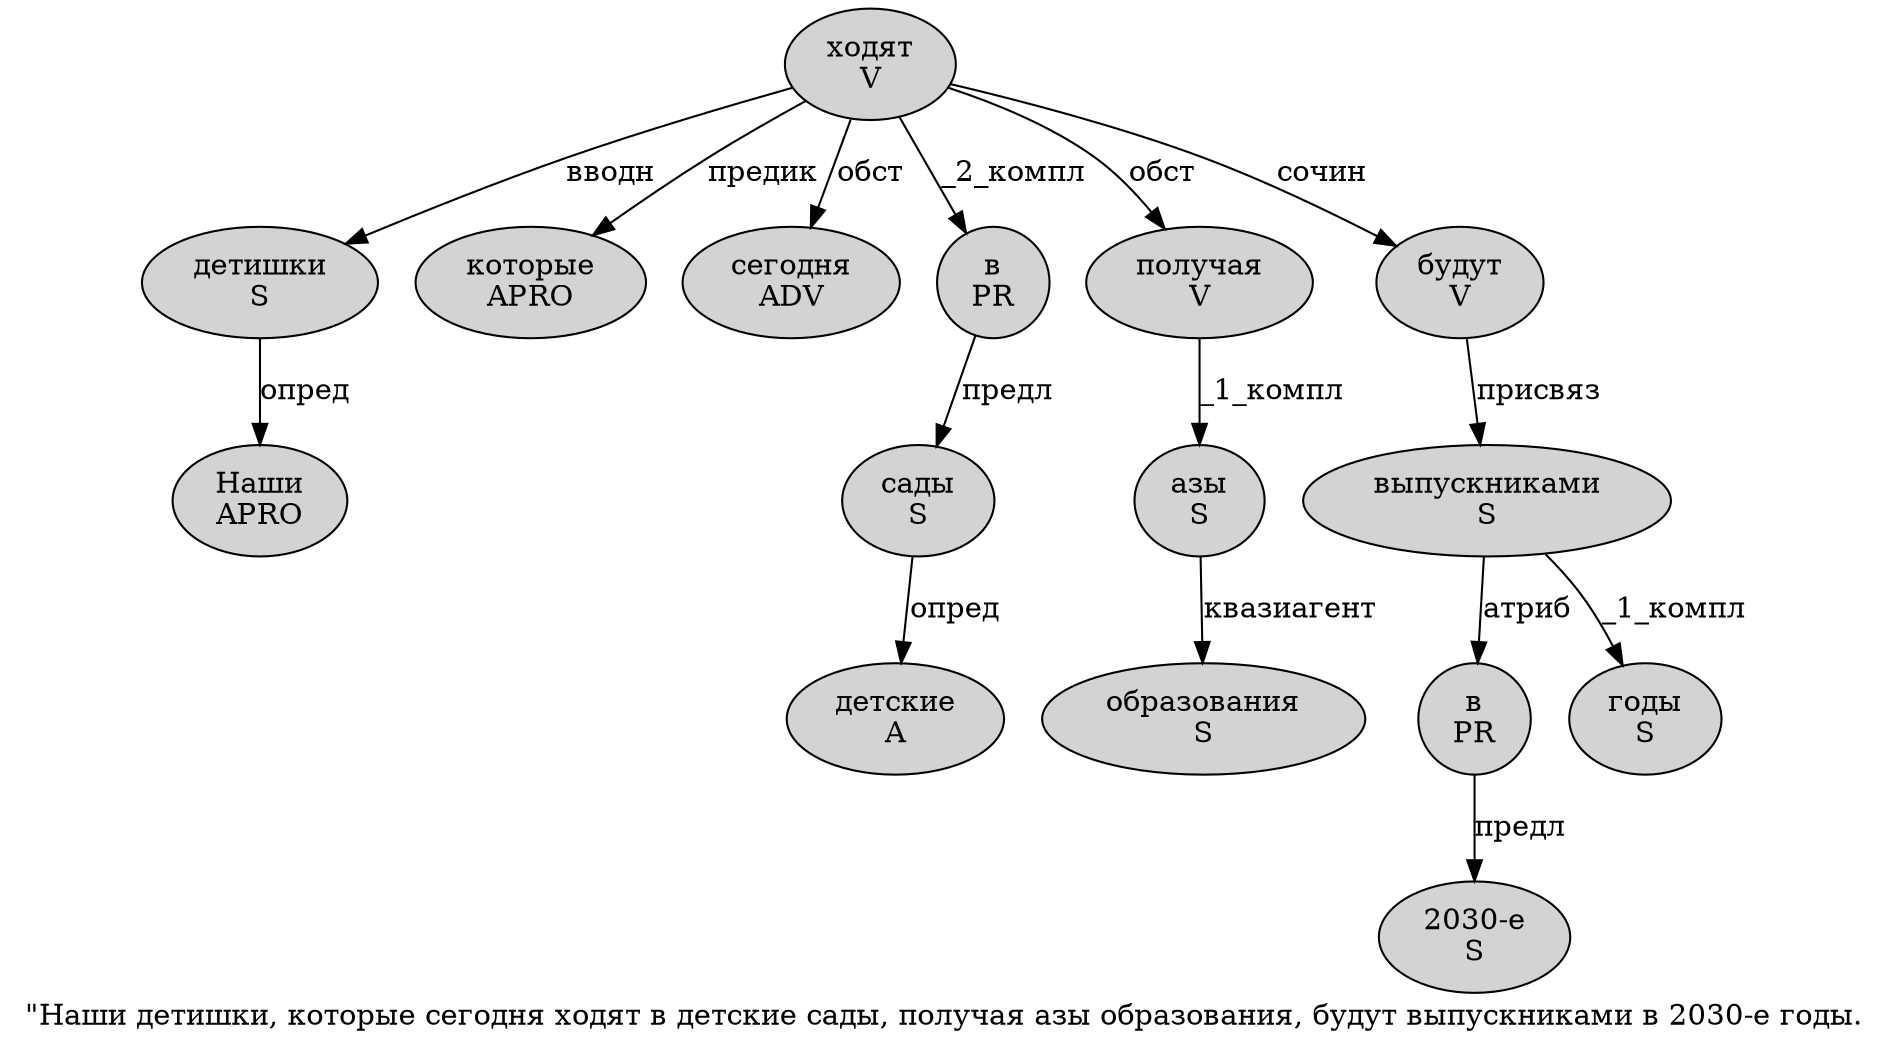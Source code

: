 digraph SENTENCE_763 {
	graph [label="\"Наши детишки, которые сегодня ходят в детские сады, получая азы образования, будут выпускниками в 2030-е годы."]
	node [style=filled]
		1 [label="Наши
APRO" color="" fillcolor=lightgray penwidth=1 shape=ellipse]
		2 [label="детишки
S" color="" fillcolor=lightgray penwidth=1 shape=ellipse]
		4 [label="которые
APRO" color="" fillcolor=lightgray penwidth=1 shape=ellipse]
		5 [label="сегодня
ADV" color="" fillcolor=lightgray penwidth=1 shape=ellipse]
		6 [label="ходят
V" color="" fillcolor=lightgray penwidth=1 shape=ellipse]
		7 [label="в
PR" color="" fillcolor=lightgray penwidth=1 shape=ellipse]
		8 [label="детские
A" color="" fillcolor=lightgray penwidth=1 shape=ellipse]
		9 [label="сады
S" color="" fillcolor=lightgray penwidth=1 shape=ellipse]
		11 [label="получая
V" color="" fillcolor=lightgray penwidth=1 shape=ellipse]
		12 [label="азы
S" color="" fillcolor=lightgray penwidth=1 shape=ellipse]
		13 [label="образования
S" color="" fillcolor=lightgray penwidth=1 shape=ellipse]
		15 [label="будут
V" color="" fillcolor=lightgray penwidth=1 shape=ellipse]
		16 [label="выпускниками
S" color="" fillcolor=lightgray penwidth=1 shape=ellipse]
		17 [label="в
PR" color="" fillcolor=lightgray penwidth=1 shape=ellipse]
		18 [label="2030-е
S" color="" fillcolor=lightgray penwidth=1 shape=ellipse]
		19 [label="годы
S" color="" fillcolor=lightgray penwidth=1 shape=ellipse]
			11 -> 12 [label="_1_компл"]
			9 -> 8 [label="опред"]
			17 -> 18 [label="предл"]
			7 -> 9 [label="предл"]
			15 -> 16 [label="присвяз"]
			12 -> 13 [label="квазиагент"]
			2 -> 1 [label="опред"]
			6 -> 2 [label="вводн"]
			6 -> 4 [label="предик"]
			6 -> 5 [label="обст"]
			6 -> 7 [label="_2_компл"]
			6 -> 11 [label="обст"]
			6 -> 15 [label="сочин"]
			16 -> 17 [label="атриб"]
			16 -> 19 [label="_1_компл"]
}
